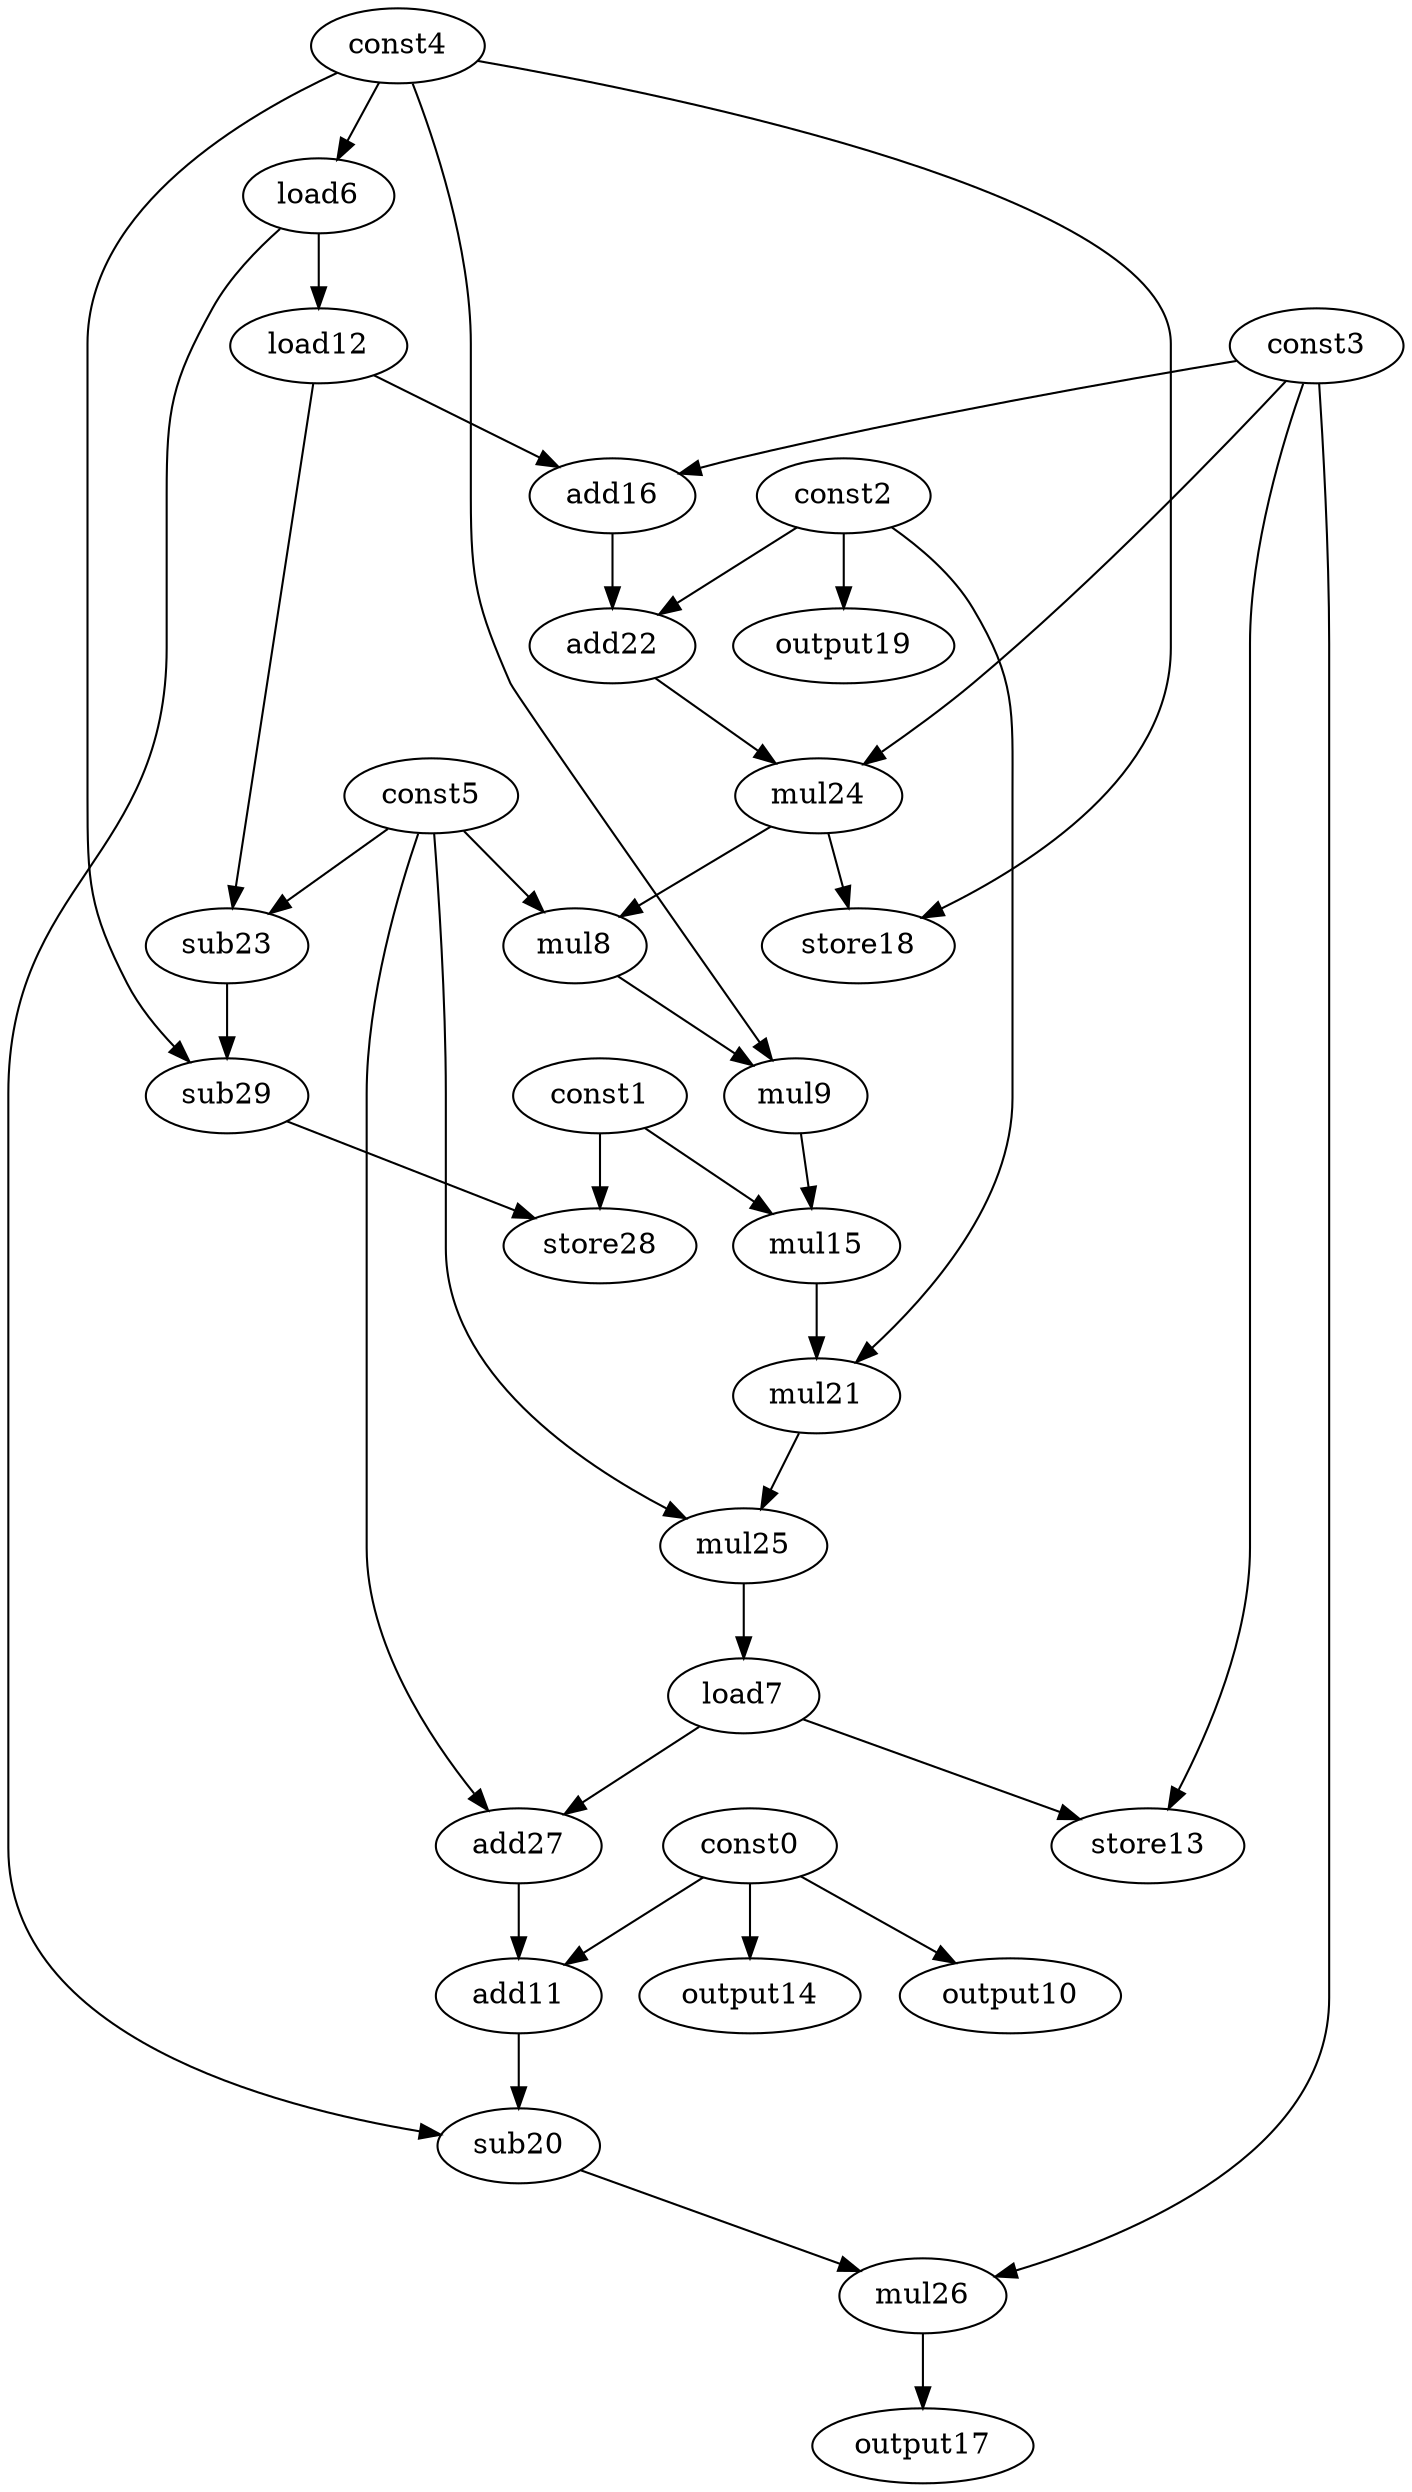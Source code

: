 digraph G { 
const0[opcode=const]; 
const1[opcode=const]; 
const2[opcode=const]; 
const3[opcode=const]; 
const4[opcode=const]; 
const5[opcode=const]; 
load6[opcode=load]; 
load7[opcode=load]; 
mul8[opcode=mul]; 
mul9[opcode=mul]; 
output10[opcode=output]; 
add11[opcode=add]; 
load12[opcode=load]; 
store13[opcode=store]; 
output14[opcode=output]; 
mul15[opcode=mul]; 
add16[opcode=add]; 
output17[opcode=output]; 
store18[opcode=store]; 
output19[opcode=output]; 
sub20[opcode=sub]; 
mul21[opcode=mul]; 
add22[opcode=add]; 
sub23[opcode=sub]; 
mul24[opcode=mul]; 
mul25[opcode=mul]; 
mul26[opcode=mul]; 
add27[opcode=add]; 
store28[opcode=store]; 
sub29[opcode=sub]; 
const4->load6[operand=0];
const0->output10[operand=0];
const0->output14[operand=0];
const2->output19[operand=0];
load6->load12[operand=0];
const3->add16[operand=0];
load12->add16[operand=1];
load12->sub23[operand=0];
const5->sub23[operand=1];
add16->add22[operand=0];
const2->add22[operand=1];
const4->sub29[operand=0];
sub23->sub29[operand=1];
const3->mul24[operand=0];
add22->mul24[operand=1];
const1->store28[operand=0];
sub29->store28[operand=1];
mul24->mul8[operand=0];
const5->mul8[operand=1];
mul24->store18[operand=0];
const4->store18[operand=1];
mul8->mul9[operand=0];
const4->mul9[operand=1];
const1->mul15[operand=0];
mul9->mul15[operand=1];
const2->mul21[operand=0];
mul15->mul21[operand=1];
const5->mul25[operand=0];
mul21->mul25[operand=1];
mul25->load7[operand=0];
const3->store13[operand=0];
load7->store13[operand=1];
const5->add27[operand=0];
load7->add27[operand=1];
const0->add11[operand=0];
add27->add11[operand=1];
add11->sub20[operand=0];
load6->sub20[operand=1];
const3->mul26[operand=0];
sub20->mul26[operand=1];
mul26->output17[operand=0];
}
